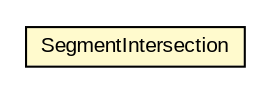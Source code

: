 #!/usr/local/bin/dot
#
# Class diagram 
# Generated by UMLGraph version R5_6-24-gf6e263 (http://www.umlgraph.org/)
#

digraph G {
	edge [fontname="arial",fontsize=10,labelfontname="arial",labelfontsize=10];
	node [fontname="arial",fontsize=10,shape=plaintext];
	nodesep=0.25;
	ranksep=0.5;
	// org.osmdroid.util.SegmentIntersection
	c48121 [label=<<table title="org.osmdroid.util.SegmentIntersection" border="0" cellborder="1" cellspacing="0" cellpadding="2" port="p" bgcolor="lemonChiffon" href="./SegmentIntersection.html">
		<tr><td><table border="0" cellspacing="0" cellpadding="1">
<tr><td align="center" balign="center"> SegmentIntersection </td></tr>
		</table></td></tr>
		</table>>, URL="./SegmentIntersection.html", fontname="arial", fontcolor="black", fontsize=10.0];
}

